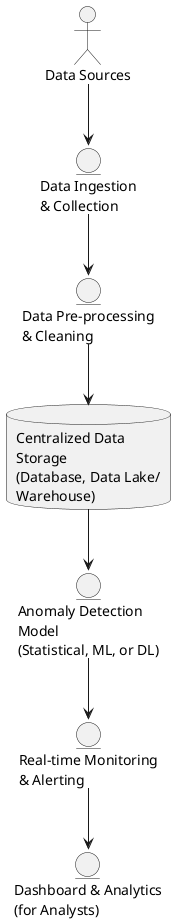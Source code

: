 @startuml
!define AWSPUML https://raw.githubusercontent.com/awslabs/aws-icons-for-plantuml/v14.0/Advanced/SVG

actor "Data Sources" as data_sources
database "Centralized Data\nStorage\n(Database, Data Lake/\nWarehouse)" as data_storage
entity "Data Ingestion\n& Collection" as data_ingestion
entity "Data Pre-processing\n& Cleaning" as data_preprocessing
entity "Anomaly Detection\nModel\n(Statistical, ML, or DL)" as anomaly_detection
entity "Real-time Monitoring\n& Alerting" as monitoring_alerting
entity "Dashboard & Analytics\n(for Analysts)" as dashboard

data_sources -down-> data_ingestion
data_ingestion -down-> data_preprocessing
data_preprocessing -down-> data_storage
data_storage -down-> anomaly_detection
anomaly_detection -down-> monitoring_alerting
monitoring_alerting -down-> dashboard

@enduml
